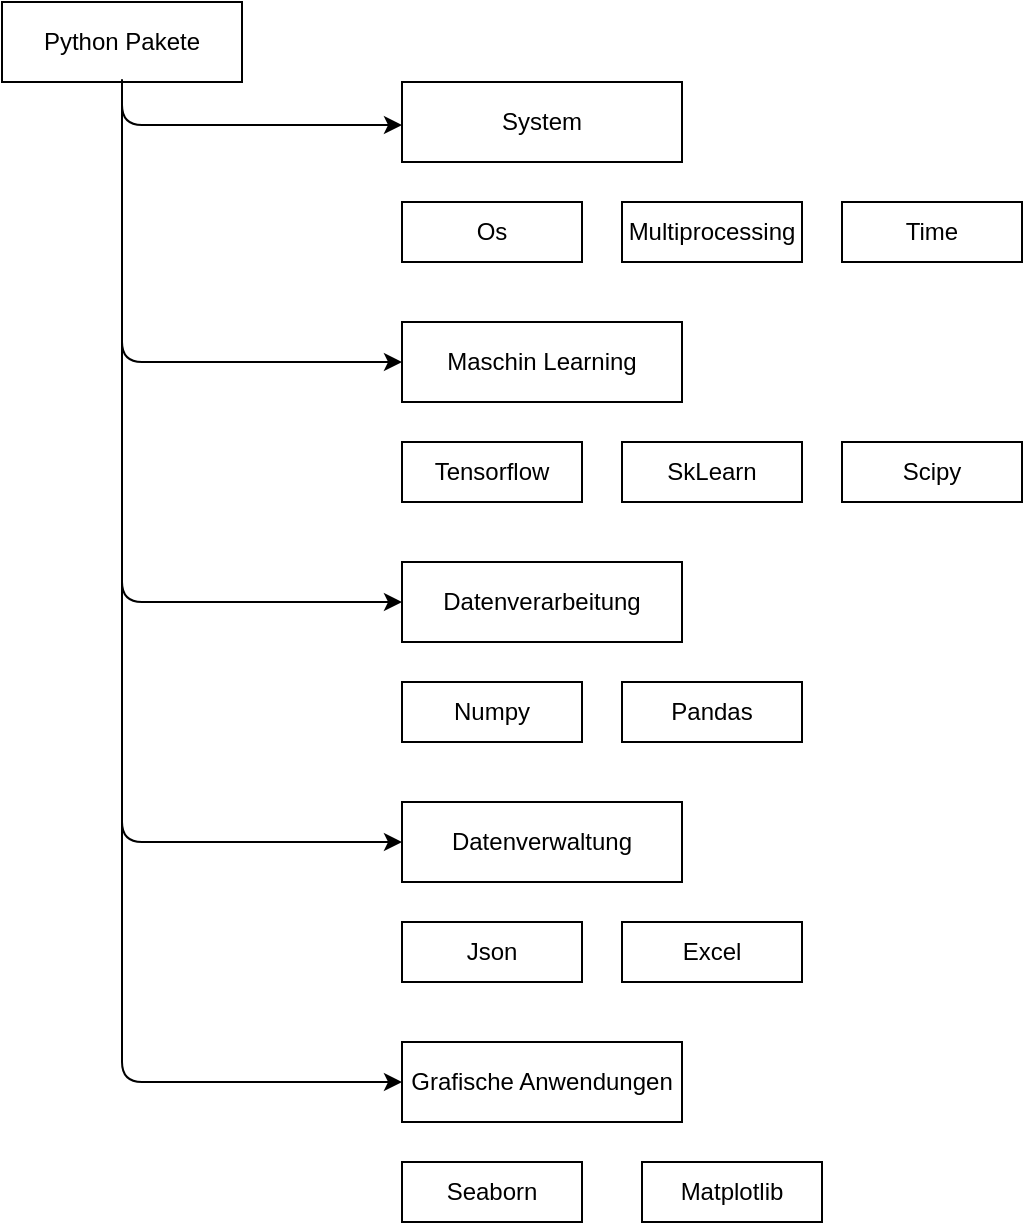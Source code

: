 <mxfile version="12.4.3" type="device" pages="1"><diagram id="xWTwSGHbhLuml14xg70S" name="Page-1"><mxGraphModel dx="1656" dy="1055" grid="1" gridSize="10" guides="1" tooltips="1" connect="1" arrows="1" fold="1" page="1" pageScale="1" pageWidth="827" pageHeight="1169" math="0" shadow="0"><root><mxCell id="0"/><mxCell id="1" parent="0"/><mxCell id="qTWpfHaiGY5fN9KtjvGK-1" value="Datenverarbeitung" style="rounded=0;whiteSpace=wrap;html=1;" parent="1" vertex="1"><mxGeometry x="240" y="360" width="140" height="40" as="geometry"/></mxCell><mxCell id="qTWpfHaiGY5fN9KtjvGK-2" value="Python Pakete" style="rounded=0;whiteSpace=wrap;html=1;" parent="1" vertex="1"><mxGeometry x="40" y="80" width="120" height="40" as="geometry"/></mxCell><mxCell id="qTWpfHaiGY5fN9KtjvGK-3" value="Datenverwaltung" style="rounded=0;whiteSpace=wrap;html=1;" parent="1" vertex="1"><mxGeometry x="240" y="480" width="140" height="40" as="geometry"/></mxCell><mxCell id="qTWpfHaiGY5fN9KtjvGK-4" value="Maschin Learning" style="rounded=0;whiteSpace=wrap;html=1;" parent="1" vertex="1"><mxGeometry x="240" y="240" width="140" height="40" as="geometry"/></mxCell><mxCell id="qTWpfHaiGY5fN9KtjvGK-5" value="System" style="rounded=0;whiteSpace=wrap;html=1;" parent="1" vertex="1"><mxGeometry x="240" y="120" width="140" height="40" as="geometry"/></mxCell><mxCell id="qTWpfHaiGY5fN9KtjvGK-6" value="Grafische Anwendungen" style="rounded=0;whiteSpace=wrap;html=1;" parent="1" vertex="1"><mxGeometry x="240" y="600" width="140" height="40" as="geometry"/></mxCell><mxCell id="qTWpfHaiGY5fN9KtjvGK-7" value="Multiprocessing" style="rounded=0;whiteSpace=wrap;html=1;" parent="1" vertex="1"><mxGeometry x="350" y="180" width="90" height="30" as="geometry"/></mxCell><mxCell id="qTWpfHaiGY5fN9KtjvGK-8" value="Os" style="rounded=0;whiteSpace=wrap;html=1;" parent="1" vertex="1"><mxGeometry x="240" y="180" width="90" height="30" as="geometry"/></mxCell><mxCell id="qTWpfHaiGY5fN9KtjvGK-9" value="Numpy" style="rounded=0;whiteSpace=wrap;html=1;" parent="1" vertex="1"><mxGeometry x="240" y="420" width="90" height="30" as="geometry"/></mxCell><mxCell id="qTWpfHaiGY5fN9KtjvGK-10" value="Pandas" style="rounded=0;whiteSpace=wrap;html=1;" parent="1" vertex="1"><mxGeometry x="350" y="420" width="90" height="30" as="geometry"/></mxCell><mxCell id="qTWpfHaiGY5fN9KtjvGK-11" value="Tensorflow" style="rounded=0;whiteSpace=wrap;html=1;" parent="1" vertex="1"><mxGeometry x="240" y="300" width="90" height="30" as="geometry"/></mxCell><mxCell id="qTWpfHaiGY5fN9KtjvGK-12" value="SkLearn" style="rounded=0;whiteSpace=wrap;html=1;" parent="1" vertex="1"><mxGeometry x="350" y="300" width="90" height="30" as="geometry"/></mxCell><mxCell id="qTWpfHaiGY5fN9KtjvGK-13" value="Scipy" style="rounded=0;whiteSpace=wrap;html=1;" parent="1" vertex="1"><mxGeometry x="460" y="300" width="90" height="30" as="geometry"/></mxCell><mxCell id="qTWpfHaiGY5fN9KtjvGK-14" value="Json" style="rounded=0;whiteSpace=wrap;html=1;" parent="1" vertex="1"><mxGeometry x="240" y="540" width="90" height="30" as="geometry"/></mxCell><mxCell id="qTWpfHaiGY5fN9KtjvGK-15" value="Matplotlib" style="rounded=0;whiteSpace=wrap;html=1;" parent="1" vertex="1"><mxGeometry x="360" y="660" width="90" height="30" as="geometry"/></mxCell><mxCell id="qTWpfHaiGY5fN9KtjvGK-16" value="Seaborn" style="rounded=0;whiteSpace=wrap;html=1;" parent="1" vertex="1"><mxGeometry x="240" y="660" width="90" height="30" as="geometry"/></mxCell><mxCell id="qTWpfHaiGY5fN9KtjvGK-17" value="" style="endArrow=classic;html=1;entryX=0;entryY=0.5;entryDx=0;entryDy=0;" parent="1" target="qTWpfHaiGY5fN9KtjvGK-4" edge="1"><mxGeometry width="50" height="50" relative="1" as="geometry"><mxPoint x="100" y="120" as="sourcePoint"/><mxPoint x="170" y="290" as="targetPoint"/><Array as="points"><mxPoint x="100" y="260"/></Array></mxGeometry></mxCell><mxCell id="qTWpfHaiGY5fN9KtjvGK-18" value="" style="endArrow=classic;html=1;entryX=0;entryY=0.5;entryDx=0;entryDy=0;" parent="1" target="qTWpfHaiGY5fN9KtjvGK-1" edge="1"><mxGeometry width="50" height="50" relative="1" as="geometry"><mxPoint x="100" y="118.621" as="sourcePoint"/><mxPoint x="90" y="720" as="targetPoint"/><Array as="points"><mxPoint x="100" y="380"/></Array></mxGeometry></mxCell><mxCell id="qTWpfHaiGY5fN9KtjvGK-19" value="" style="endArrow=classic;html=1;entryX=0;entryY=0.5;entryDx=0;entryDy=0;" parent="1" edge="1"><mxGeometry width="50" height="50" relative="1" as="geometry"><mxPoint x="100" y="120" as="sourcePoint"/><mxPoint x="240" y="141.5" as="targetPoint"/><Array as="points"><mxPoint x="100" y="141.5"/></Array></mxGeometry></mxCell><mxCell id="qTWpfHaiGY5fN9KtjvGK-20" value="" style="endArrow=classic;html=1;entryX=0;entryY=0.5;entryDx=0;entryDy=0;" parent="1" edge="1"><mxGeometry width="50" height="50" relative="1" as="geometry"><mxPoint x="100" y="120" as="sourcePoint"/><mxPoint x="240" y="500" as="targetPoint"/><Array as="points"><mxPoint x="100" y="500"/></Array></mxGeometry></mxCell><mxCell id="qTWpfHaiGY5fN9KtjvGK-21" value="" style="endArrow=classic;html=1;entryX=0;entryY=0.5;entryDx=0;entryDy=0;exitX=0.5;exitY=1;exitDx=0;exitDy=0;" parent="1" source="qTWpfHaiGY5fN9KtjvGK-2" edge="1"><mxGeometry width="50" height="50" relative="1" as="geometry"><mxPoint x="100" y="240" as="sourcePoint"/><mxPoint x="240" y="620" as="targetPoint"/><Array as="points"><mxPoint x="100" y="620"/></Array></mxGeometry></mxCell><mxCell id="qTWpfHaiGY5fN9KtjvGK-27" value="Time" style="rounded=0;whiteSpace=wrap;html=1;" parent="1" vertex="1"><mxGeometry x="460" y="180" width="90" height="30" as="geometry"/></mxCell><mxCell id="qTWpfHaiGY5fN9KtjvGK-28" value="Excel" style="rounded=0;whiteSpace=wrap;html=1;" parent="1" vertex="1"><mxGeometry x="350" y="540" width="90" height="30" as="geometry"/></mxCell></root></mxGraphModel></diagram></mxfile>